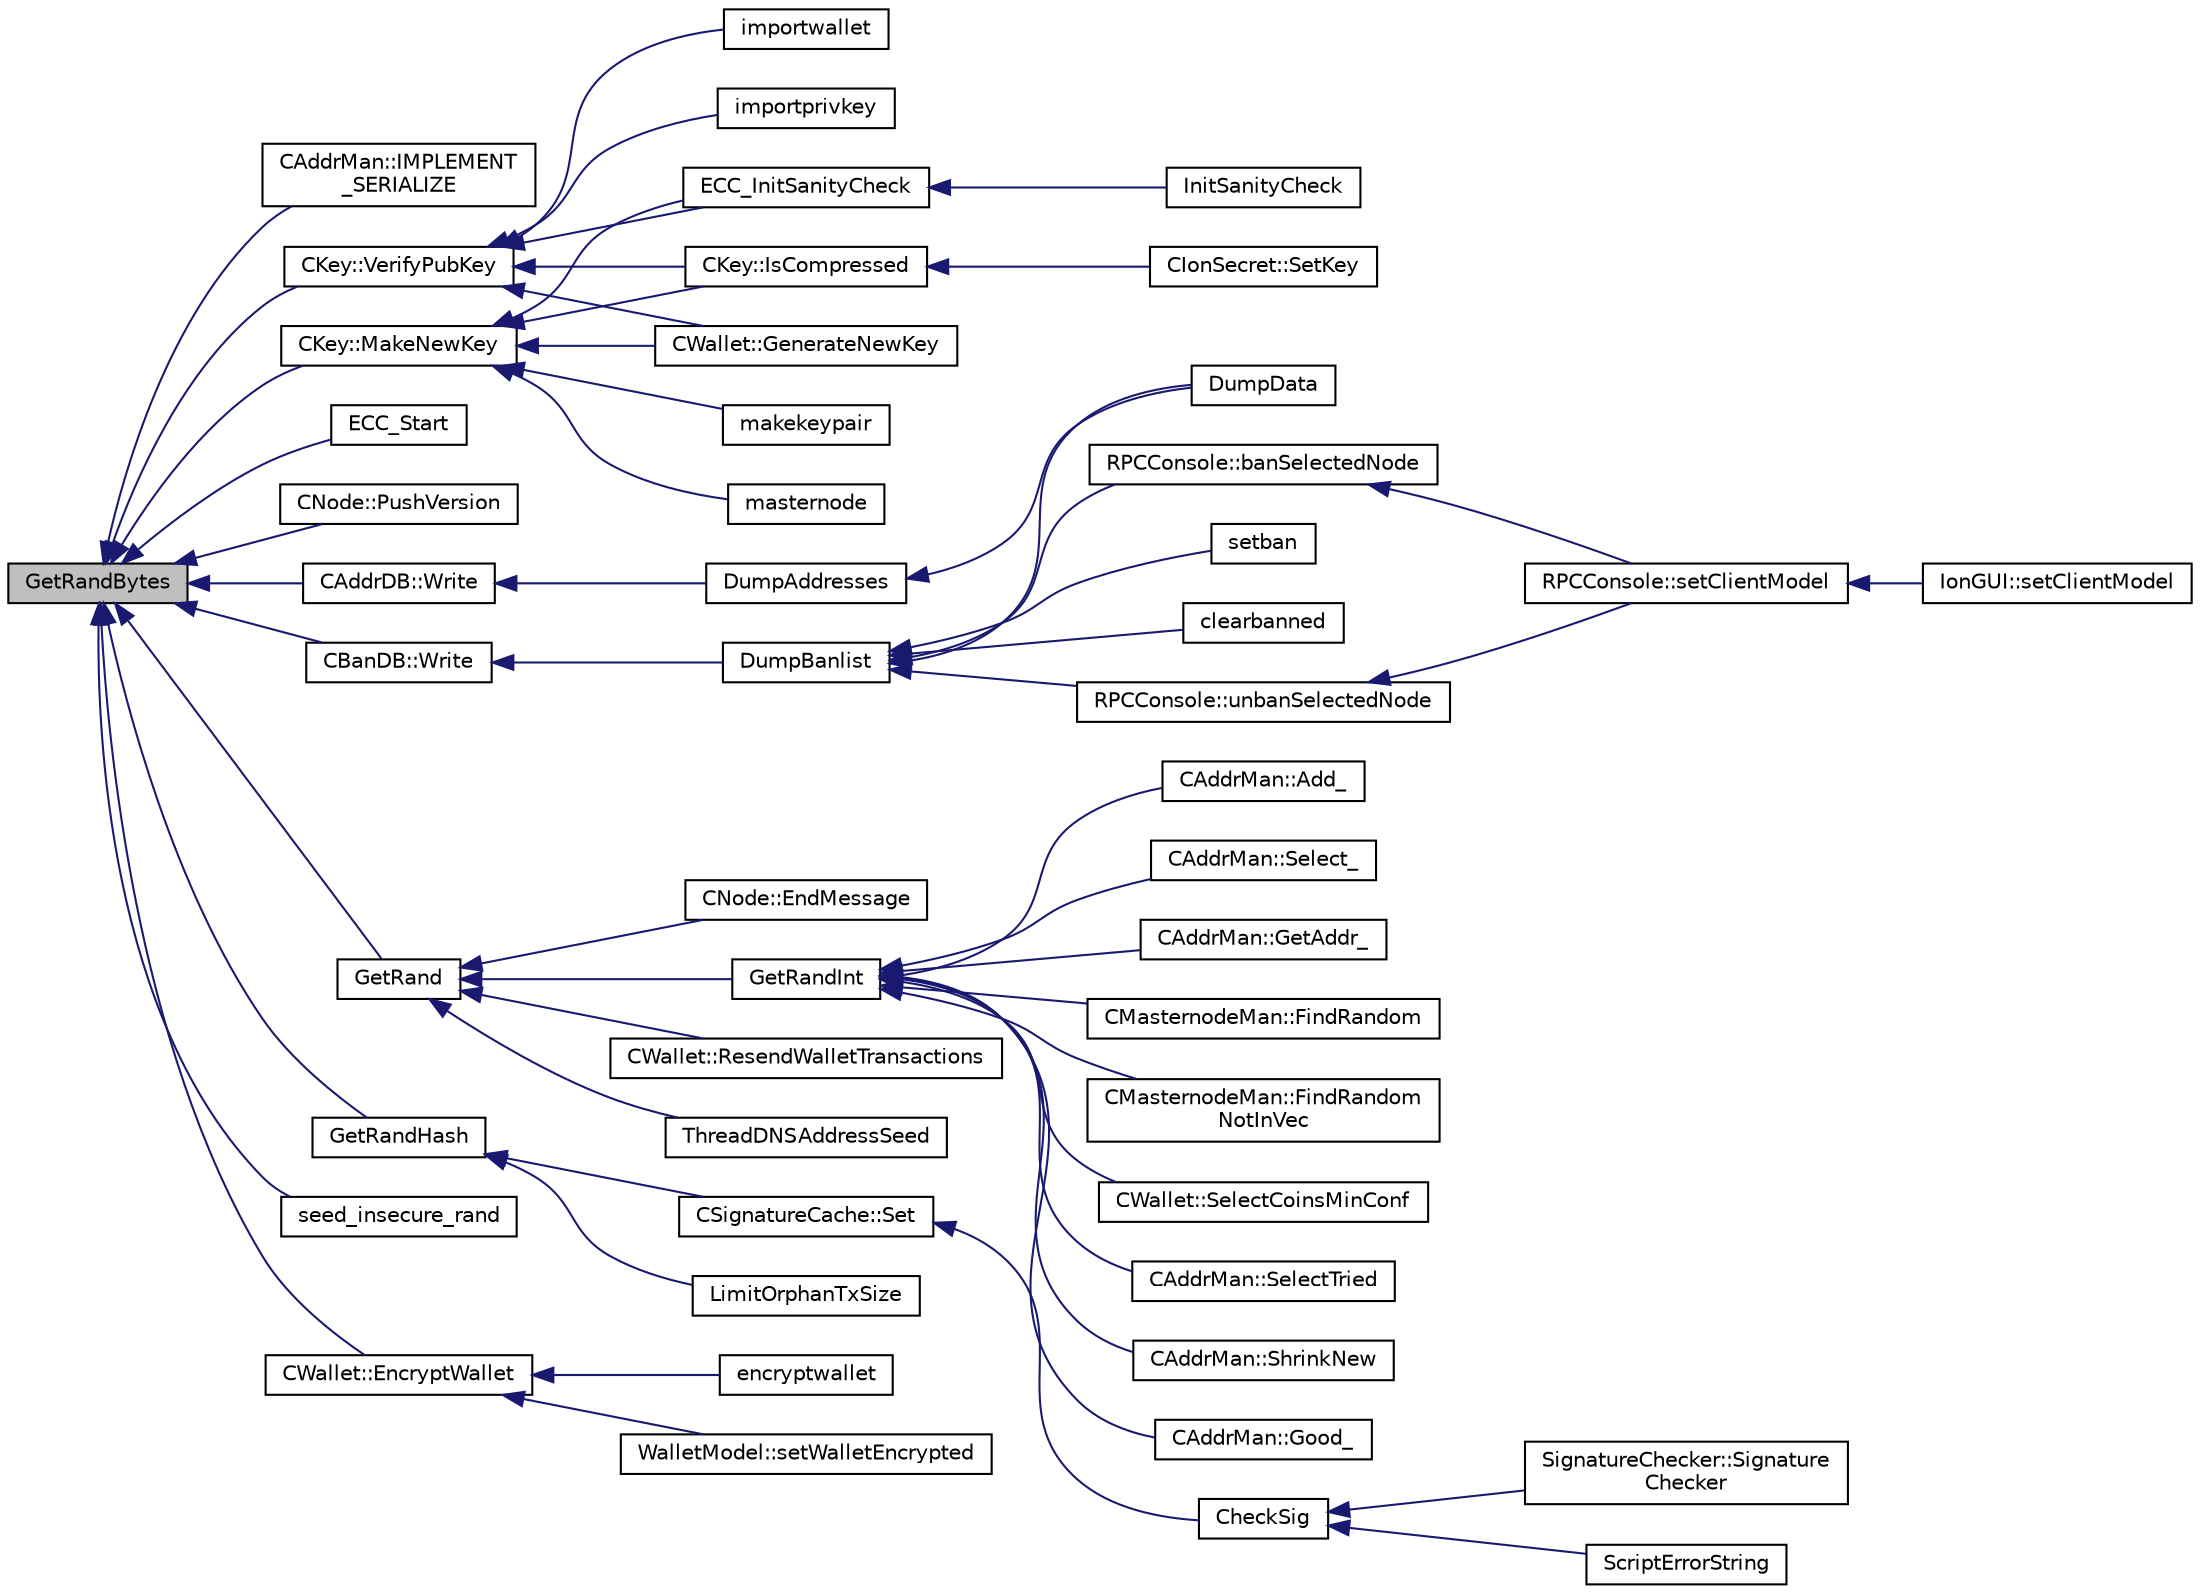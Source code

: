 digraph "GetRandBytes"
{
  edge [fontname="Helvetica",fontsize="10",labelfontname="Helvetica",labelfontsize="10"];
  node [fontname="Helvetica",fontsize="10",shape=record];
  rankdir="LR";
  Node462 [label="GetRandBytes",height=0.2,width=0.4,color="black", fillcolor="grey75", style="filled", fontcolor="black"];
  Node462 -> Node463 [dir="back",color="midnightblue",fontsize="10",style="solid",fontname="Helvetica"];
  Node463 [label="CAddrMan::IMPLEMENT\l_SERIALIZE",height=0.2,width=0.4,color="black", fillcolor="white", style="filled",URL="$d1/dc7/class_c_addr_man.html#ac9e9b97d2eccdf4d2864e2e21dda1b8d"];
  Node462 -> Node464 [dir="back",color="midnightblue",fontsize="10",style="solid",fontname="Helvetica"];
  Node464 [label="CKey::MakeNewKey",height=0.2,width=0.4,color="black", fillcolor="white", style="filled",URL="$d2/d63/class_c_key.html#a9d12ed9d297e4286250fd7ea6b59e1a5"];
  Node464 -> Node465 [dir="back",color="midnightblue",fontsize="10",style="solid",fontname="Helvetica"];
  Node465 [label="ECC_InitSanityCheck",height=0.2,width=0.4,color="black", fillcolor="white", style="filled",URL="$de/de5/key_8h.html#a55cc40f04bf887c1000667caccb0684a",tooltip="Check that required EC support is available at runtime. "];
  Node465 -> Node466 [dir="back",color="midnightblue",fontsize="10",style="solid",fontname="Helvetica"];
  Node466 [label="InitSanityCheck",height=0.2,width=0.4,color="black", fillcolor="white", style="filled",URL="$d0/dc9/init_8cpp.html#a878797b40fb8eb0d7f330a41d7742d11",tooltip="Sanity checks Ensure that Ion is running in a usable environment with all necessary library support..."];
  Node464 -> Node467 [dir="back",color="midnightblue",fontsize="10",style="solid",fontname="Helvetica"];
  Node467 [label="CKey::IsCompressed",height=0.2,width=0.4,color="black", fillcolor="white", style="filled",URL="$d2/d63/class_c_key.html#a96b017433a65335775cf3807d73f85ce"];
  Node467 -> Node468 [dir="back",color="midnightblue",fontsize="10",style="solid",fontname="Helvetica"];
  Node468 [label="CIonSecret::SetKey",height=0.2,width=0.4,color="black", fillcolor="white", style="filled",URL="$d3/d88/class_c_ion_secret.html#af28cc32f79cc793418e810e8ae12e25e"];
  Node464 -> Node469 [dir="back",color="midnightblue",fontsize="10",style="solid",fontname="Helvetica"];
  Node469 [label="masternode",height=0.2,width=0.4,color="black", fillcolor="white", style="filled",URL="$d5/d6b/rpcstashedsend_8cpp.html#a30609e443aeb47c29ed0878d16b1b5e1"];
  Node464 -> Node470 [dir="back",color="midnightblue",fontsize="10",style="solid",fontname="Helvetica"];
  Node470 [label="makekeypair",height=0.2,width=0.4,color="black", fillcolor="white", style="filled",URL="$df/d1d/rpcwallet_8cpp.html#a99fe5f539a487e6da84f74ac47ae5ba6"];
  Node464 -> Node471 [dir="back",color="midnightblue",fontsize="10",style="solid",fontname="Helvetica"];
  Node471 [label="CWallet::GenerateNewKey",height=0.2,width=0.4,color="black", fillcolor="white", style="filled",URL="$d2/de5/class_c_wallet.html#a061fe7f54f80ec40f856b3e6365c2f4a"];
  Node462 -> Node472 [dir="back",color="midnightblue",fontsize="10",style="solid",fontname="Helvetica"];
  Node472 [label="CKey::VerifyPubKey",height=0.2,width=0.4,color="black", fillcolor="white", style="filled",URL="$d2/d63/class_c_key.html#ac53425b8d0f89067bce781c485101b20",tooltip="Verify thoroughly whether a private key and a public key match. "];
  Node472 -> Node465 [dir="back",color="midnightblue",fontsize="10",style="solid",fontname="Helvetica"];
  Node472 -> Node467 [dir="back",color="midnightblue",fontsize="10",style="solid",fontname="Helvetica"];
  Node472 -> Node473 [dir="back",color="midnightblue",fontsize="10",style="solid",fontname="Helvetica"];
  Node473 [label="importprivkey",height=0.2,width=0.4,color="black", fillcolor="white", style="filled",URL="$dc/dbf/rpcdump_8cpp.html#a3a6fdb974fce01220a895393d444e981"];
  Node472 -> Node474 [dir="back",color="midnightblue",fontsize="10",style="solid",fontname="Helvetica"];
  Node474 [label="importwallet",height=0.2,width=0.4,color="black", fillcolor="white", style="filled",URL="$dc/dbf/rpcdump_8cpp.html#a2566d5c9dd1938b74e70398cdb3ac5c1"];
  Node472 -> Node471 [dir="back",color="midnightblue",fontsize="10",style="solid",fontname="Helvetica"];
  Node462 -> Node475 [dir="back",color="midnightblue",fontsize="10",style="solid",fontname="Helvetica"];
  Node475 [label="ECC_Start",height=0.2,width=0.4,color="black", fillcolor="white", style="filled",URL="$de/de5/key_8h.html#a5ee69136607b1012d64a045ee44ccae2",tooltip="Initialize the elliptic curve support. "];
  Node462 -> Node476 [dir="back",color="midnightblue",fontsize="10",style="solid",fontname="Helvetica"];
  Node476 [label="CNode::PushVersion",height=0.2,width=0.4,color="black", fillcolor="white", style="filled",URL="$d1/d64/class_c_node.html#a4dbfe4f6c1fd162aaa905e4bd201d536"];
  Node462 -> Node477 [dir="back",color="midnightblue",fontsize="10",style="solid",fontname="Helvetica"];
  Node477 [label="CAddrDB::Write",height=0.2,width=0.4,color="black", fillcolor="white", style="filled",URL="$dc/da8/class_c_addr_d_b.html#aaec90dba59cd69a2f25bc5630a1dde39"];
  Node477 -> Node478 [dir="back",color="midnightblue",fontsize="10",style="solid",fontname="Helvetica"];
  Node478 [label="DumpAddresses",height=0.2,width=0.4,color="black", fillcolor="white", style="filled",URL="$dd/d84/net_8cpp.html#ab8b5323f5ef61499582a5a6e53b49b6e"];
  Node478 -> Node479 [dir="back",color="midnightblue",fontsize="10",style="solid",fontname="Helvetica"];
  Node479 [label="DumpData",height=0.2,width=0.4,color="black", fillcolor="white", style="filled",URL="$dd/d84/net_8cpp.html#a88d718bd281a8150c9bb2d8c1e8e0a09"];
  Node462 -> Node480 [dir="back",color="midnightblue",fontsize="10",style="solid",fontname="Helvetica"];
  Node480 [label="CBanDB::Write",height=0.2,width=0.4,color="black", fillcolor="white", style="filled",URL="$dd/db6/class_c_ban_d_b.html#a0550a06c6b5987869f557467fe7f9896"];
  Node480 -> Node481 [dir="back",color="midnightblue",fontsize="10",style="solid",fontname="Helvetica"];
  Node481 [label="DumpBanlist",height=0.2,width=0.4,color="black", fillcolor="white", style="filled",URL="$d7/d97/net_8h.html#af593c31ddb8a6d2f3c6faf63c28b5aa9"];
  Node481 -> Node479 [dir="back",color="midnightblue",fontsize="10",style="solid",fontname="Helvetica"];
  Node481 -> Node482 [dir="back",color="midnightblue",fontsize="10",style="solid",fontname="Helvetica"];
  Node482 [label="RPCConsole::banSelectedNode",height=0.2,width=0.4,color="black", fillcolor="white", style="filled",URL="$d7/de8/class_r_p_c_console.html#aacaf485583b6342c5e1877e7582f95c5",tooltip="Ban a selected node on the Peers tab. "];
  Node482 -> Node483 [dir="back",color="midnightblue",fontsize="10",style="solid",fontname="Helvetica"];
  Node483 [label="RPCConsole::setClientModel",height=0.2,width=0.4,color="black", fillcolor="white", style="filled",URL="$d7/de8/class_r_p_c_console.html#a355349a33664a07628e9ca22a60f5fa7"];
  Node483 -> Node484 [dir="back",color="midnightblue",fontsize="10",style="solid",fontname="Helvetica"];
  Node484 [label="IonGUI::setClientModel",height=0.2,width=0.4,color="black", fillcolor="white", style="filled",URL="$dc/d0b/class_ion_g_u_i.html#aee0c583c834ce4f4c598c29db83b0680",tooltip="Set the client model. "];
  Node481 -> Node485 [dir="back",color="midnightblue",fontsize="10",style="solid",fontname="Helvetica"];
  Node485 [label="RPCConsole::unbanSelectedNode",height=0.2,width=0.4,color="black", fillcolor="white", style="filled",URL="$d7/de8/class_r_p_c_console.html#a9a974887c33bf1d4b25eb6aeea002941",tooltip="Unban a selected node on the Bans tab. "];
  Node485 -> Node483 [dir="back",color="midnightblue",fontsize="10",style="solid",fontname="Helvetica"];
  Node481 -> Node486 [dir="back",color="midnightblue",fontsize="10",style="solid",fontname="Helvetica"];
  Node486 [label="setban",height=0.2,width=0.4,color="black", fillcolor="white", style="filled",URL="$df/dab/rpcnet_8cpp.html#a4691c5765507f04c86e42e8df1e5c047"];
  Node481 -> Node487 [dir="back",color="midnightblue",fontsize="10",style="solid",fontname="Helvetica"];
  Node487 [label="clearbanned",height=0.2,width=0.4,color="black", fillcolor="white", style="filled",URL="$df/dab/rpcnet_8cpp.html#a6bc0a8efe17b841bb486d49037dda28c"];
  Node462 -> Node488 [dir="back",color="midnightblue",fontsize="10",style="solid",fontname="Helvetica"];
  Node488 [label="GetRand",height=0.2,width=0.4,color="black", fillcolor="white", style="filled",URL="$d8/d3c/util_8h.html#a27d9149d522b1fa87d84e5e9ca902aef"];
  Node488 -> Node489 [dir="back",color="midnightblue",fontsize="10",style="solid",fontname="Helvetica"];
  Node489 [label="ThreadDNSAddressSeed",height=0.2,width=0.4,color="black", fillcolor="white", style="filled",URL="$dd/d84/net_8cpp.html#ab2d8883b5524ec7b80d3b9535e73a3ed"];
  Node488 -> Node490 [dir="back",color="midnightblue",fontsize="10",style="solid",fontname="Helvetica"];
  Node490 [label="CNode::EndMessage",height=0.2,width=0.4,color="black", fillcolor="white", style="filled",URL="$d1/d64/class_c_node.html#af8d4b8c0f883afffcb62d906c31b2cdf"];
  Node488 -> Node491 [dir="back",color="midnightblue",fontsize="10",style="solid",fontname="Helvetica"];
  Node491 [label="GetRandInt",height=0.2,width=0.4,color="black", fillcolor="white", style="filled",URL="$d8/d3c/util_8h.html#a0e44e088732172da6662db2d5e37d4b2"];
  Node491 -> Node492 [dir="back",color="midnightblue",fontsize="10",style="solid",fontname="Helvetica"];
  Node492 [label="CAddrMan::SelectTried",height=0.2,width=0.4,color="black", fillcolor="white", style="filled",URL="$d1/dc7/class_c_addr_man.html#a9c466eca7afe5c12554da5734f89e656"];
  Node491 -> Node493 [dir="back",color="midnightblue",fontsize="10",style="solid",fontname="Helvetica"];
  Node493 [label="CAddrMan::ShrinkNew",height=0.2,width=0.4,color="black", fillcolor="white", style="filled",URL="$d1/dc7/class_c_addr_man.html#aebf83da3addc3bcee487a87ece3f9a2b"];
  Node491 -> Node494 [dir="back",color="midnightblue",fontsize="10",style="solid",fontname="Helvetica"];
  Node494 [label="CAddrMan::Good_",height=0.2,width=0.4,color="black", fillcolor="white", style="filled",URL="$d1/dc7/class_c_addr_man.html#a33ec6a4584cf4b17af821e6e35216459"];
  Node491 -> Node495 [dir="back",color="midnightblue",fontsize="10",style="solid",fontname="Helvetica"];
  Node495 [label="CAddrMan::Add_",height=0.2,width=0.4,color="black", fillcolor="white", style="filled",URL="$d1/dc7/class_c_addr_man.html#a9dd6df8b1904548a86054d19d4a90724"];
  Node491 -> Node496 [dir="back",color="midnightblue",fontsize="10",style="solid",fontname="Helvetica"];
  Node496 [label="CAddrMan::Select_",height=0.2,width=0.4,color="black", fillcolor="white", style="filled",URL="$d1/dc7/class_c_addr_man.html#acd799cecb73e466d1369e6e2f23d3a8d"];
  Node491 -> Node497 [dir="back",color="midnightblue",fontsize="10",style="solid",fontname="Helvetica"];
  Node497 [label="CAddrMan::GetAddr_",height=0.2,width=0.4,color="black", fillcolor="white", style="filled",URL="$d1/dc7/class_c_addr_man.html#aff86d04dc7c0e0afae3ff5998417db17"];
  Node491 -> Node498 [dir="back",color="midnightblue",fontsize="10",style="solid",fontname="Helvetica"];
  Node498 [label="CMasternodeMan::FindRandom",height=0.2,width=0.4,color="black", fillcolor="white", style="filled",URL="$dc/d6b/class_c_masternode_man.html#a88bed9a587332d015688ef794340f036"];
  Node491 -> Node499 [dir="back",color="midnightblue",fontsize="10",style="solid",fontname="Helvetica"];
  Node499 [label="CMasternodeMan::FindRandom\lNotInVec",height=0.2,width=0.4,color="black", fillcolor="white", style="filled",URL="$dc/d6b/class_c_masternode_man.html#abfe90ee0fb23e6ff54b7801f6ddf4155",tooltip="Find a random entry. "];
  Node491 -> Node500 [dir="back",color="midnightblue",fontsize="10",style="solid",fontname="Helvetica"];
  Node500 [label="CWallet::SelectCoinsMinConf",height=0.2,width=0.4,color="black", fillcolor="white", style="filled",URL="$d2/de5/class_c_wallet.html#a2c3d3a459f0482b7e7de693e743712eb"];
  Node488 -> Node501 [dir="back",color="midnightblue",fontsize="10",style="solid",fontname="Helvetica"];
  Node501 [label="CWallet::ResendWalletTransactions",height=0.2,width=0.4,color="black", fillcolor="white", style="filled",URL="$d2/de5/class_c_wallet.html#ace33dcf23623d2036a38696bc3a94553"];
  Node462 -> Node502 [dir="back",color="midnightblue",fontsize="10",style="solid",fontname="Helvetica"];
  Node502 [label="GetRandHash",height=0.2,width=0.4,color="black", fillcolor="white", style="filled",URL="$d8/d3c/util_8h.html#af3aedae75efabb170337a497457f7ecf"];
  Node502 -> Node503 [dir="back",color="midnightblue",fontsize="10",style="solid",fontname="Helvetica"];
  Node503 [label="LimitOrphanTxSize",height=0.2,width=0.4,color="black", fillcolor="white", style="filled",URL="$df/d0a/main_8cpp.html#a03c1ac9fc43feb8f1d67e92f17cceb38"];
  Node502 -> Node504 [dir="back",color="midnightblue",fontsize="10",style="solid",fontname="Helvetica"];
  Node504 [label="CSignatureCache::Set",height=0.2,width=0.4,color="black", fillcolor="white", style="filled",URL="$df/d87/class_c_signature_cache.html#ac2e63052c7b13f73fa0f6f4624e29c07"];
  Node504 -> Node505 [dir="back",color="midnightblue",fontsize="10",style="solid",fontname="Helvetica"];
  Node505 [label="CheckSig",height=0.2,width=0.4,color="black", fillcolor="white", style="filled",URL="$dd/d0f/script_8cpp.html#af1a7eb0123f11ad1154249f4a4c1a9d1"];
  Node505 -> Node506 [dir="back",color="midnightblue",fontsize="10",style="solid",fontname="Helvetica"];
  Node506 [label="ScriptErrorString",height=0.2,width=0.4,color="black", fillcolor="white", style="filled",URL="$de/d7f/script_8h.html#a5a9f070c3285c528226eef27820d9aa9"];
  Node505 -> Node507 [dir="back",color="midnightblue",fontsize="10",style="solid",fontname="Helvetica"];
  Node507 [label="SignatureChecker::Signature\lChecker",height=0.2,width=0.4,color="black", fillcolor="white", style="filled",URL="$da/d89/class_signature_checker.html#a698e6832345449c494a12960f173d6a1"];
  Node462 -> Node508 [dir="back",color="midnightblue",fontsize="10",style="solid",fontname="Helvetica"];
  Node508 [label="seed_insecure_rand",height=0.2,width=0.4,color="black", fillcolor="white", style="filled",URL="$d8/d3c/util_8h.html#abef4e13668f53ac5404c796462aed9b4",tooltip="Seed insecure_rand using the random pool. "];
  Node462 -> Node509 [dir="back",color="midnightblue",fontsize="10",style="solid",fontname="Helvetica"];
  Node509 [label="CWallet::EncryptWallet",height=0.2,width=0.4,color="black", fillcolor="white", style="filled",URL="$d2/de5/class_c_wallet.html#ab34fe5bf771619dcbe22a65f013e5469"];
  Node509 -> Node510 [dir="back",color="midnightblue",fontsize="10",style="solid",fontname="Helvetica"];
  Node510 [label="WalletModel::setWalletEncrypted",height=0.2,width=0.4,color="black", fillcolor="white", style="filled",URL="$d4/d27/class_wallet_model.html#a444340830badcd48e3a4dd6b03d9c4d7"];
  Node509 -> Node511 [dir="back",color="midnightblue",fontsize="10",style="solid",fontname="Helvetica"];
  Node511 [label="encryptwallet",height=0.2,width=0.4,color="black", fillcolor="white", style="filled",URL="$df/d1d/rpcwallet_8cpp.html#a5fb49bac2748015a256c63e9f8ccc539"];
}
